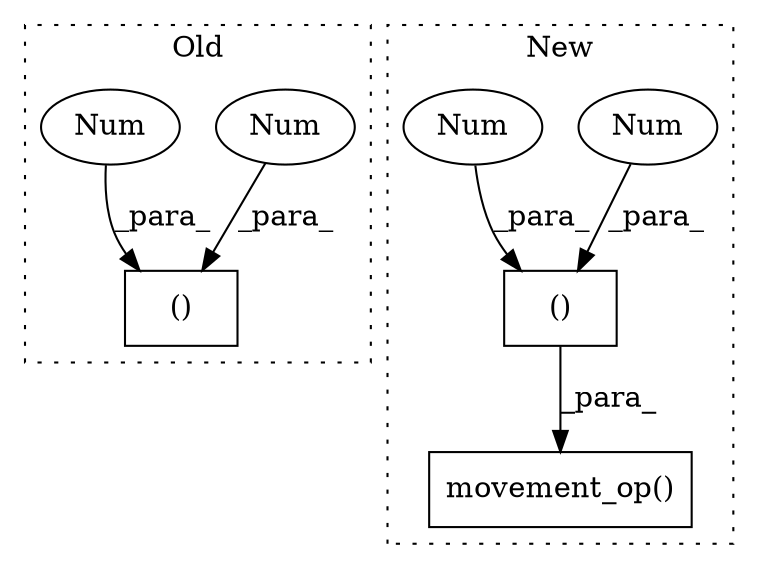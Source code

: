 digraph G {
subgraph cluster0 {
1 [label="()" a="54" s="1596" l="8" shape="box"];
4 [label="Num" a="76" s="1599" l="1" shape="ellipse"];
7 [label="Num" a="76" s="1595" l="1" shape="ellipse"];
label = "Old";
style="dotted";
}
subgraph cluster1 {
2 [label="movement_op()" a="75" s="1640,1689" l="16,1" shape="box"];
3 [label="()" a="54" s="1682" l="6" shape="box"];
5 [label="Num" a="76" s="1685" l="1" shape="ellipse"];
6 [label="Num" a="76" s="1683" l="1" shape="ellipse"];
label = "New";
style="dotted";
}
3 -> 2 [label="_para_"];
4 -> 1 [label="_para_"];
5 -> 3 [label="_para_"];
6 -> 3 [label="_para_"];
7 -> 1 [label="_para_"];
}